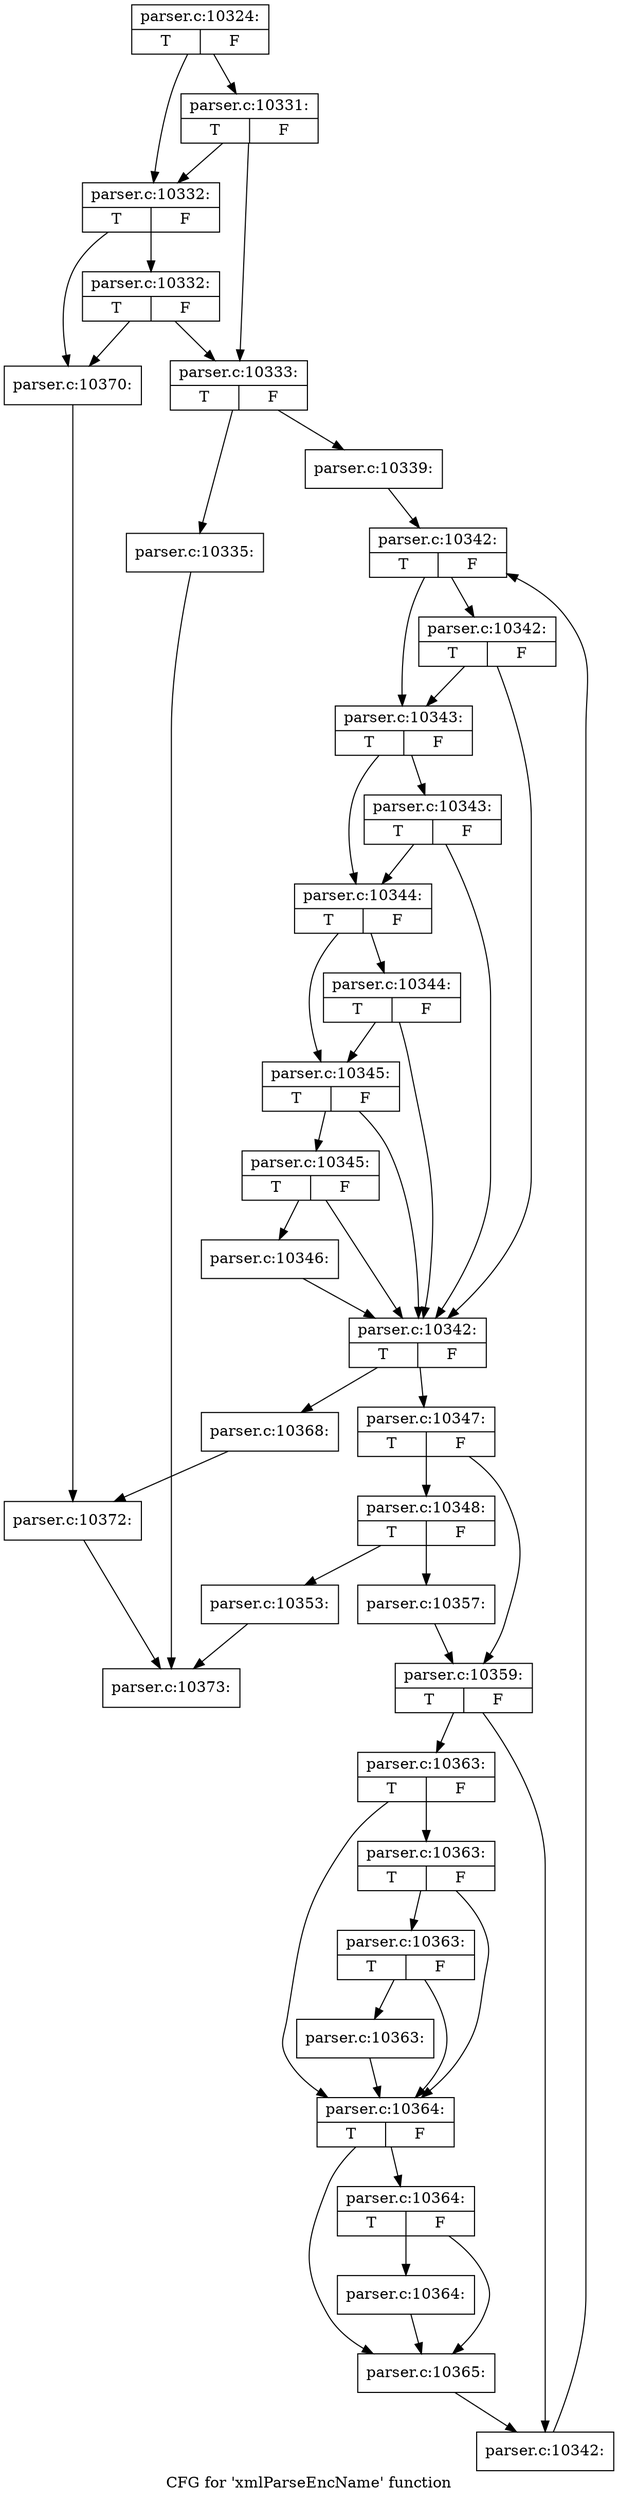 digraph "CFG for 'xmlParseEncName' function" {
	label="CFG for 'xmlParseEncName' function";

	Node0x47c9440 [shape=record,label="{parser.c:10324:|{<s0>T|<s1>F}}"];
	Node0x47c9440 -> Node0x47e3c70;
	Node0x47c9440 -> Node0x47e3bf0;
	Node0x47e3c70 [shape=record,label="{parser.c:10331:|{<s0>T|<s1>F}}"];
	Node0x47e3c70 -> Node0x47e3b00;
	Node0x47e3c70 -> Node0x47e3bf0;
	Node0x47e3bf0 [shape=record,label="{parser.c:10332:|{<s0>T|<s1>F}}"];
	Node0x47e3bf0 -> Node0x47e4210;
	Node0x47e3bf0 -> Node0x47e3ba0;
	Node0x47e4210 [shape=record,label="{parser.c:10332:|{<s0>T|<s1>F}}"];
	Node0x47e4210 -> Node0x47e3b00;
	Node0x47e4210 -> Node0x47e3ba0;
	Node0x47e3b00 [shape=record,label="{parser.c:10333:|{<s0>T|<s1>F}}"];
	Node0x47e3b00 -> Node0x47e4c70;
	Node0x47e3b00 -> Node0x47e4cc0;
	Node0x47e4c70 [shape=record,label="{parser.c:10335:}"];
	Node0x47e4c70 -> Node0x47e2770;
	Node0x47e4cc0 [shape=record,label="{parser.c:10339:}"];
	Node0x47e4cc0 -> Node0x47e5c80;
	Node0x47e5c80 [shape=record,label="{parser.c:10342:|{<s0>T|<s1>F}}"];
	Node0x47e5c80 -> Node0x47e61c0;
	Node0x47e5c80 -> Node0x47e6140;
	Node0x47e61c0 [shape=record,label="{parser.c:10342:|{<s0>T|<s1>F}}"];
	Node0x47e61c0 -> Node0x47e5f20;
	Node0x47e61c0 -> Node0x47e6140;
	Node0x47e6140 [shape=record,label="{parser.c:10343:|{<s0>T|<s1>F}}"];
	Node0x47e6140 -> Node0x47e6660;
	Node0x47e6140 -> Node0x47e60c0;
	Node0x47e6660 [shape=record,label="{parser.c:10343:|{<s0>T|<s1>F}}"];
	Node0x47e6660 -> Node0x47e5f20;
	Node0x47e6660 -> Node0x47e60c0;
	Node0x47e60c0 [shape=record,label="{parser.c:10344:|{<s0>T|<s1>F}}"];
	Node0x47e60c0 -> Node0x47e6ba0;
	Node0x47e60c0 -> Node0x47e6040;
	Node0x47e6ba0 [shape=record,label="{parser.c:10344:|{<s0>T|<s1>F}}"];
	Node0x47e6ba0 -> Node0x47e5f20;
	Node0x47e6ba0 -> Node0x47e6040;
	Node0x47e6040 [shape=record,label="{parser.c:10345:|{<s0>T|<s1>F}}"];
	Node0x47e6040 -> Node0x47e5f20;
	Node0x47e6040 -> Node0x47e5fc0;
	Node0x47e5fc0 [shape=record,label="{parser.c:10345:|{<s0>T|<s1>F}}"];
	Node0x47e5fc0 -> Node0x47e5f20;
	Node0x47e5fc0 -> Node0x47e5f70;
	Node0x47e5f70 [shape=record,label="{parser.c:10346:}"];
	Node0x47e5f70 -> Node0x47e5f20;
	Node0x47e5f20 [shape=record,label="{parser.c:10342:|{<s0>T|<s1>F}}"];
	Node0x47e5f20 -> Node0x47e75a0;
	Node0x47e5f20 -> Node0x47e5ea0;
	Node0x47e75a0 [shape=record,label="{parser.c:10347:|{<s0>T|<s1>F}}"];
	Node0x47e75a0 -> Node0x47e7b20;
	Node0x47e75a0 -> Node0x47e7b70;
	Node0x47e7b20 [shape=record,label="{parser.c:10348:|{<s0>T|<s1>F}}"];
	Node0x47e7b20 -> Node0x47e8910;
	Node0x47e7b20 -> Node0x47e8960;
	Node0x47e8910 [shape=record,label="{parser.c:10353:}"];
	Node0x47e8910 -> Node0x47e2770;
	Node0x47e8960 [shape=record,label="{parser.c:10357:}"];
	Node0x47e8960 -> Node0x47e7b70;
	Node0x47e7b70 [shape=record,label="{parser.c:10359:|{<s0>T|<s1>F}}"];
	Node0x47e7b70 -> Node0x47e9da0;
	Node0x47e7b70 -> Node0x47e9df0;
	Node0x47e9da0 [shape=record,label="{parser.c:10363:|{<s0>T|<s1>F}}"];
	Node0x47e9da0 -> Node0x47ea300;
	Node0x47e9da0 -> Node0x47ea230;
	Node0x47ea300 [shape=record,label="{parser.c:10363:|{<s0>T|<s1>F}}"];
	Node0x47ea300 -> Node0x47ea280;
	Node0x47ea300 -> Node0x47ea230;
	Node0x47ea280 [shape=record,label="{parser.c:10363:|{<s0>T|<s1>F}}"];
	Node0x47ea280 -> Node0x47ea1e0;
	Node0x47ea280 -> Node0x47ea230;
	Node0x47ea1e0 [shape=record,label="{parser.c:10363:}"];
	Node0x47ea1e0 -> Node0x47ea230;
	Node0x47ea230 [shape=record,label="{parser.c:10364:|{<s0>T|<s1>F}}"];
	Node0x47ea230 -> Node0x47eb5e0;
	Node0x47ea230 -> Node0x47eb590;
	Node0x47eb5e0 [shape=record,label="{parser.c:10364:|{<s0>T|<s1>F}}"];
	Node0x47eb5e0 -> Node0x47eb540;
	Node0x47eb5e0 -> Node0x47eb590;
	Node0x47eb540 [shape=record,label="{parser.c:10364:}"];
	Node0x47eb540 -> Node0x47eb590;
	Node0x47eb590 [shape=record,label="{parser.c:10365:}"];
	Node0x47eb590 -> Node0x47e9df0;
	Node0x47e9df0 [shape=record,label="{parser.c:10342:}"];
	Node0x47e9df0 -> Node0x47e5c80;
	Node0x47e5ea0 [shape=record,label="{parser.c:10368:}"];
	Node0x47e5ea0 -> Node0x47e3b50;
	Node0x47e3ba0 [shape=record,label="{parser.c:10370:}"];
	Node0x47e3ba0 -> Node0x47e3b50;
	Node0x47e3b50 [shape=record,label="{parser.c:10372:}"];
	Node0x47e3b50 -> Node0x47e2770;
	Node0x47e2770 [shape=record,label="{parser.c:10373:}"];
}
